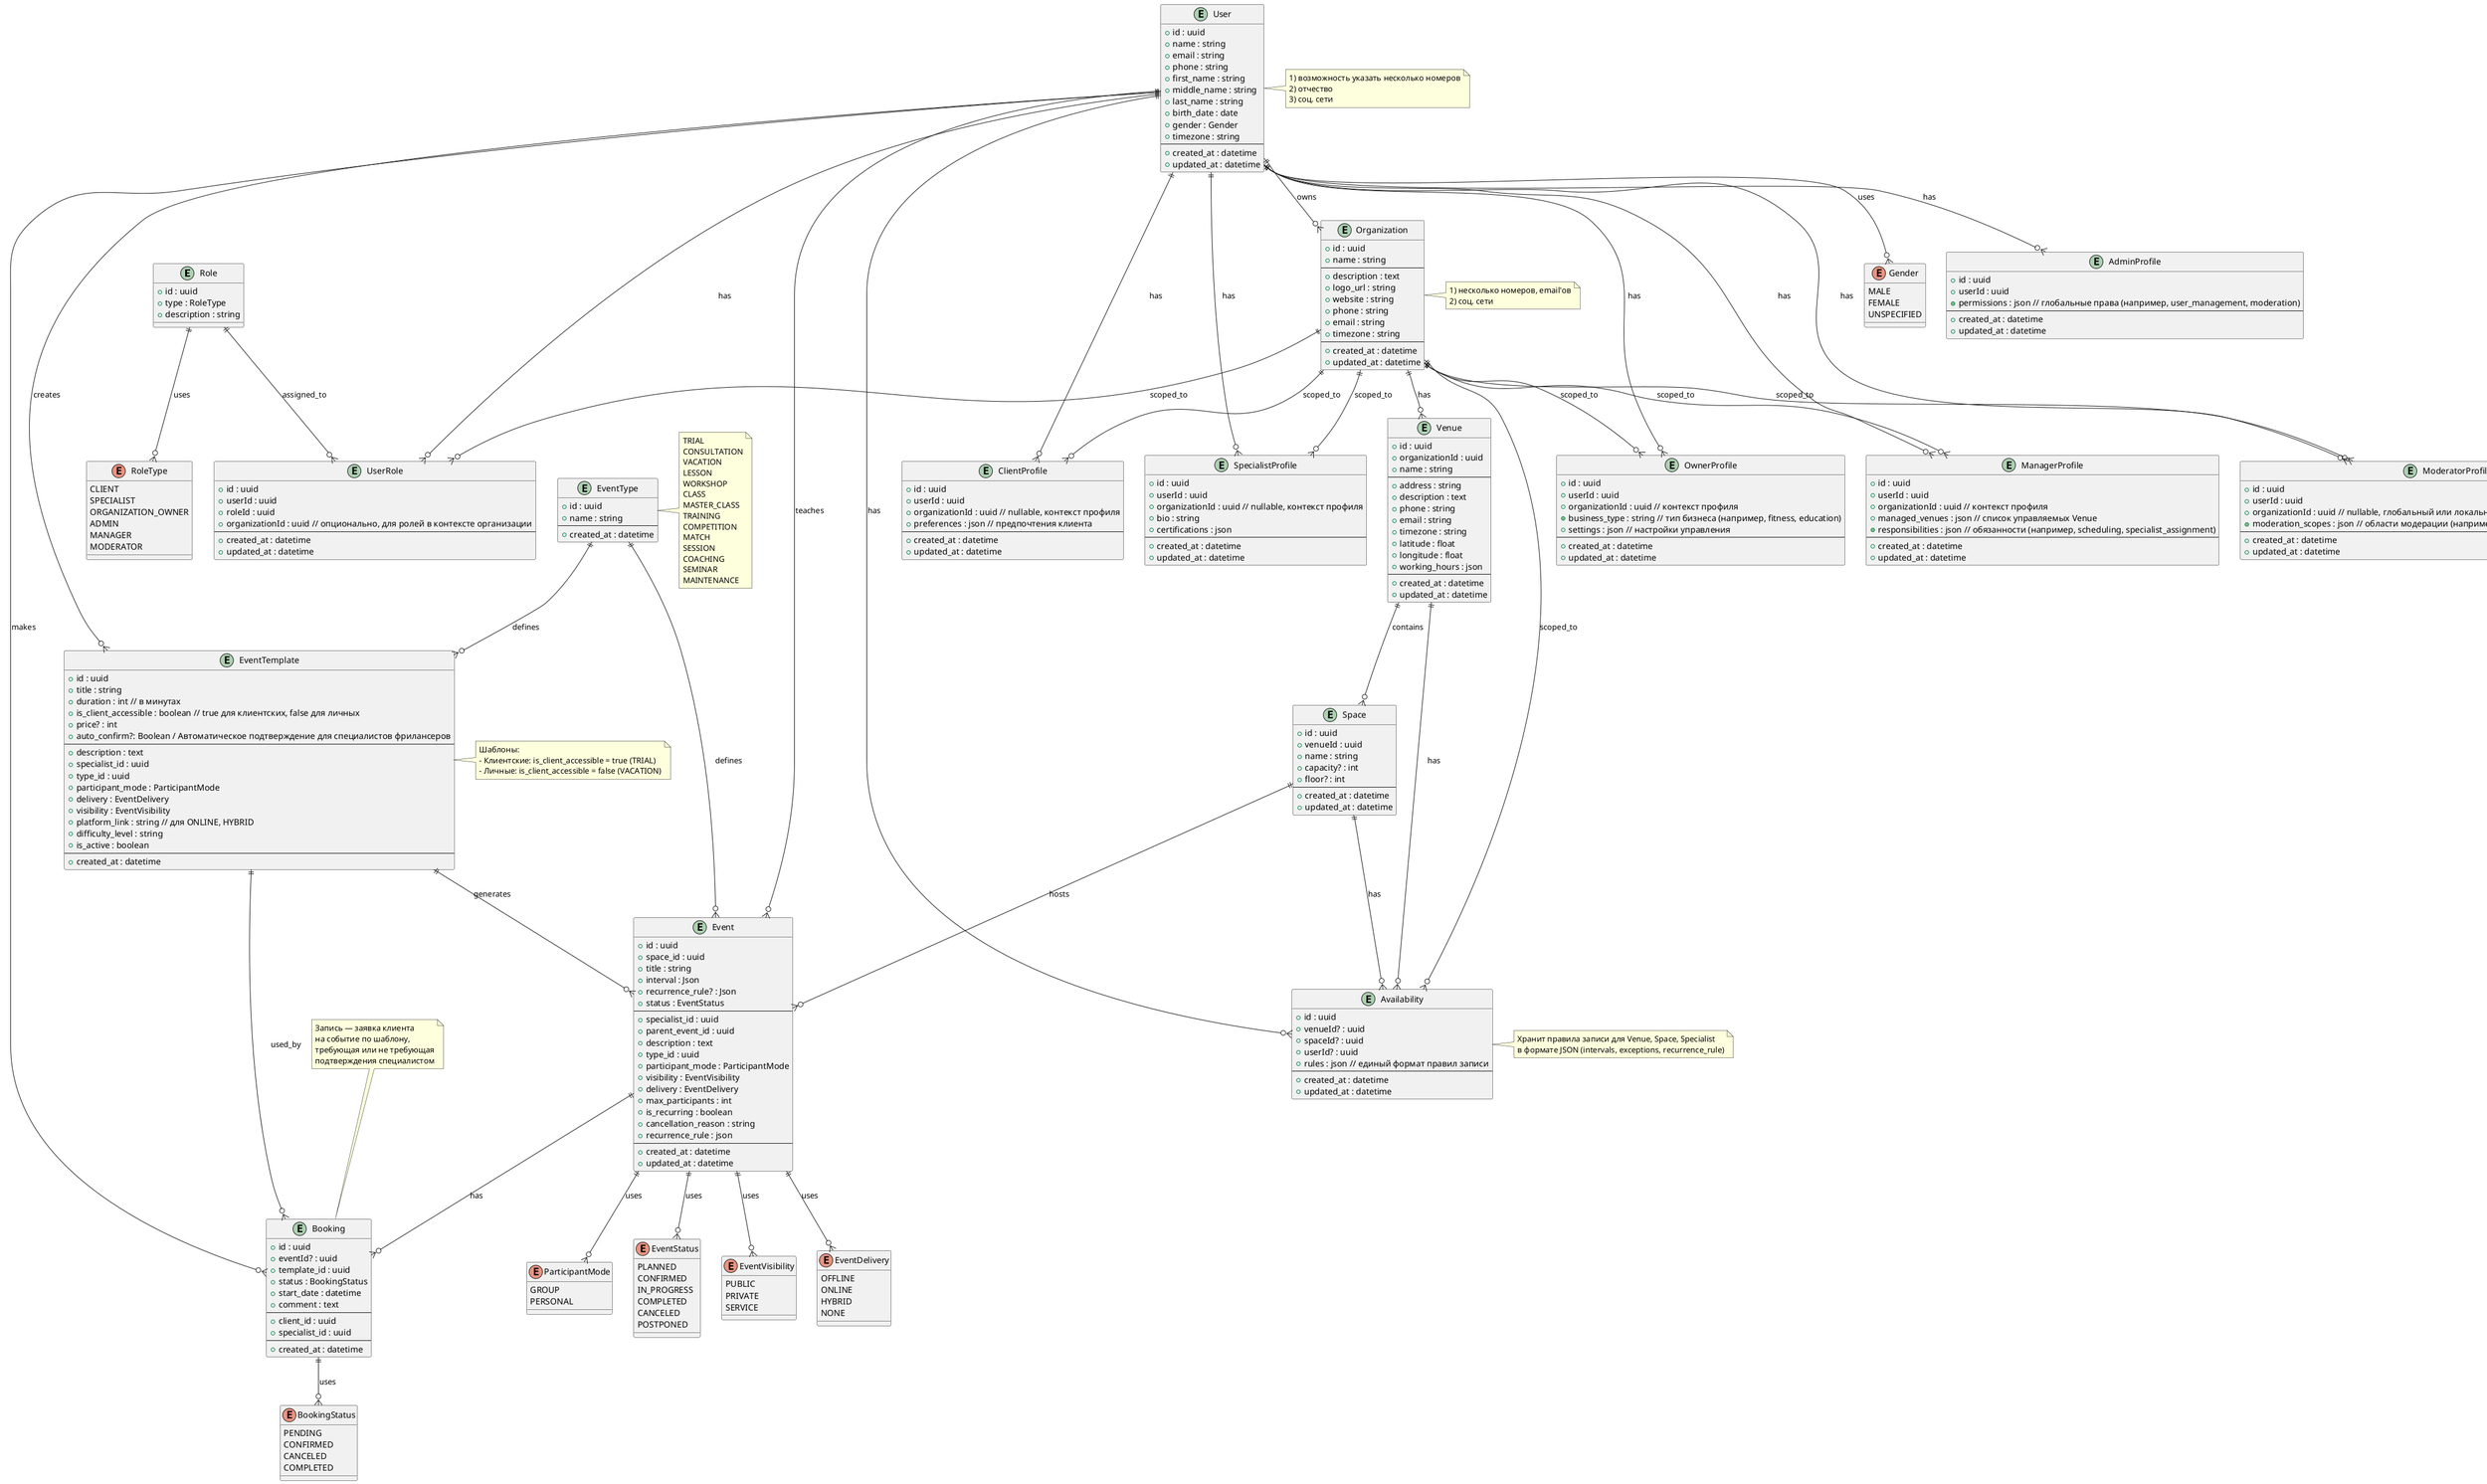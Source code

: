 @startuml
entity Role {
  +id : uuid
  +type : RoleType 
  +description : string
}

enum RoleType {
  CLIENT
  SPECIALIST
  ORGANIZATION_OWNER
  ADMIN
  MANAGER
  MODERATOR
}

entity UserRole {
  +id : uuid
  +userId : uuid
  +roleId : uuid
  +organizationId : uuid // опционально, для ролей в контексте организации
  --
  +created_at : datetime
  +updated_at : datetime
}

entity User {
  +id : uuid
  +name : string
  +email : string
  +phone : string
  +first_name : string
  +middle_name : string
  +last_name : string
  +birth_date : date
  +gender : Gender
  +timezone : string
  --
  +created_at : datetime
  +updated_at : datetime
}
note right of User
  1) возможность указать несколько номеров
  2) отчество
  3) соц. сети
end note

enum Gender {
  MALE
  FEMALE
  UNSPECIFIED
}

entity ClientProfile {
  +id : uuid
  +userId : uuid
  +organizationId : uuid // nullable, контекст профиля
  +preferences : json // предпочтения клиента
  --
  +created_at : datetime
  +updated_at : datetime
}

entity SpecialistProfile {
  +id : uuid
  +userId : uuid
  +organizationId : uuid // nullable, контекст профиля
  +bio : string
  +certifications : json
  --
  +created_at : datetime
  +updated_at : datetime
}

entity OwnerProfile {
  +id : uuid
  +userId : uuid
  +organizationId : uuid // контекст профиля
  +business_type : string // тип бизнеса (например, fitness, education)
  +settings : json // настройки управления
  --
  +created_at : datetime
  +updated_at : datetime
}

entity AdminProfile {
  +id : uuid
  +userId : uuid
  +permissions : json // глобальные права (например, user_management, moderation)
  --
  +created_at : datetime
  +updated_at : datetime
}

entity ManagerProfile {
  +id : uuid
  +userId : uuid
  +organizationId : uuid // контекст профиля
  +managed_venues : json // список управляемых Venue
  +responsibilities : json // обязанности (например, scheduling, specialist_assignment)
  --
  +created_at : datetime
  +updated_at : datetime
}

entity ModeratorProfile {
  +id : uuid
  +userId : uuid
  +organizationId : uuid // nullable, глобальный или локальный
  +moderation_scopes : json // области модерации (например, specialist_registration, event_content)
  --
  +created_at : datetime
  +updated_at : datetime
}

entity Organization {
  +id : uuid
  +name : string
  --
  +description : text
  +logo_url : string
  +website : string
  +phone : string
  +email : string
  +timezone : string
  --
  +created_at : datetime
  +updated_at : datetime
}
note right of Organization
  1) несколько номеров, email'ов
  2) соц. сети
end note

entity Venue {
  +id : uuid
  +organizationId : uuid
  +name : string
  --
  +address : string
  +description : text
  +phone : string
  +email : string
  +timezone : string
  +latitude : float
  +longitude : float
  +working_hours : json
  --
  +created_at : datetime
  +updated_at : datetime
}

entity Space {
  +id : uuid
  +venueId : uuid
  +name : string
  +capacity? : int
  +floor? : int
  --
  +created_at : datetime
  +updated_at : datetime
}

entity Availability {
  +id : uuid
  +venueId? : uuid
  +spaceId? : uuid
  +userId? : uuid
  +rules : json // единый формат правил записи
  --
  +created_at : datetime
  +updated_at : datetime
}
note right of Availability
  Хранит правила записи для Venue, Space, Specialist
  в формате JSON (intervals, exceptions, recurrence_rule)
end note

enum EventStatus {
  PLANNED
  CONFIRMED
  IN_PROGRESS
  COMPLETED
  CANCELED
  POSTPONED
}

enum EventVisibility {
  PUBLIC
  PRIVATE
  SERVICE 
}

enum EventDelivery {
  OFFLINE
  ONLINE
  HYBRID
  NONE
}

enum ParticipantMode {
  GROUP
  PERSONAL
}

' Сущность EventType
entity EventType {
  +id : uuid
  +name : string
  --
  +created_at : datetime
}

note right of EventType
  TRIAL
  CONSULTATION
  VACATION
  LESSON
  WORKSHOP
  CLASS
  MASTER_CLASS
  TRAINING
  COMPETITION
  MATCH
  SESSION
  COACHING
  SEMINAR
  MAINTENANCE
end note

entity Event {
  +id : uuid
  +space_id : uuid
  +title : string
  +interval : Json
  +recurrence_rule? : Json
  +status : EventStatus
  --
  +specialist_id : uuid
  +parent_event_id : uuid
  +description : text
  +type_id : uuid
  +participant_mode : ParticipantMode
  +visibility : EventVisibility
  +delivery : EventDelivery
  +max_participants : int
  +is_recurring : boolean
  +cancellation_reason : string
  +recurrence_rule : json
  --
  +created_at : datetime
  +updated_at : datetime
}

entity EventTemplate {
  +id : uuid
  +title : string
  +duration : int // в минутах
  +is_client_accessible : boolean // true для клиентских, false для личных
  +price? : int
  +auto_confirm?: Boolean / Автоматическое подтверждение для специалистов фрилансеров
  --
  +description : text
  +specialist_id : uuid
  +type_id : uuid
  +participant_mode : ParticipantMode
  +delivery : EventDelivery
  +visibility : EventVisibility
  +platform_link : string // для ONLINE, HYBRID
  +difficulty_level : string
  +is_active : boolean
  --
  +created_at : datetime
}
note right of EventTemplate
  Шаблоны:
  - Клиентские: is_client_accessible = true (TRIAL)
  - Личные: is_client_accessible = false (VACATION)
end note

' Перечисление для статусов бронирования
enum BookingStatus {
  PENDING
  CONFIRMED
  CANCELED
  COMPLETED
}

entity Booking {
  +id : uuid
  +eventId? : uuid
  +template_id : uuid
  +status : BookingStatus
  +start_date : datetime
  +comment : text
  --
  +client_id : uuid
  +specialist_id : uuid
  --
  +created_at : datetime
}
note top of Booking
  Запись — заявка клиента 
  на событие по шаблону, 
  требующая или не требующая
  подтверждения специалистом
end note

' Связи
EventType ||--o{ Event : defines
User ||--o{ UserRole : has
Role ||--o{ UserRole : assigned_to
Organization ||--o{ UserRole : scoped_to

User ||--o{ ClientProfile : has
User ||--o{ SpecialistProfile : has
User ||--o{ OwnerProfile : has
User ||--o{ AdminProfile : has
User ||--o{ ManagerProfile : has
User ||--o{ ModeratorProfile : has
Organization ||--o{ ClientProfile : scoped_to
Organization ||--o{ SpecialistProfile : scoped_to
Organization ||--o{ OwnerProfile : scoped_to
Organization ||--o{ ManagerProfile : scoped_to
Organization ||--o{ ModeratorProfile : scoped_to

User ||--o{ Organization : owns
User ||--o{ Event : teaches
User ||--o{ Booking : makes

Organization ||--o{ Venue : has
Venue ||--o{ Space : contains

Space ||--o{ Event : hosts

Event ||--o{ Booking : has
EventTemplate ||--o{ Event : generates
EventTemplate ||--o{ Booking : used_by
EventType ||--o{ EventTemplate : defines
User ||--o{ EventTemplate : creates

Event ||--o{ EventDelivery : uses
Event ||--o{ EventVisibility : uses
Event ||--o{ EventStatus : uses
Event ||--o{ ParticipantMode : uses
Booking ||--o{ BookingStatus : uses
Role ||--o{ RoleType : uses
User ||--o{ Gender : uses

Venue ||--o{ Availability : has
Space ||--o{ Availability : has
User ||--o{ Availability : has
Organization ||--o{ Availability : scoped_to
@enduml